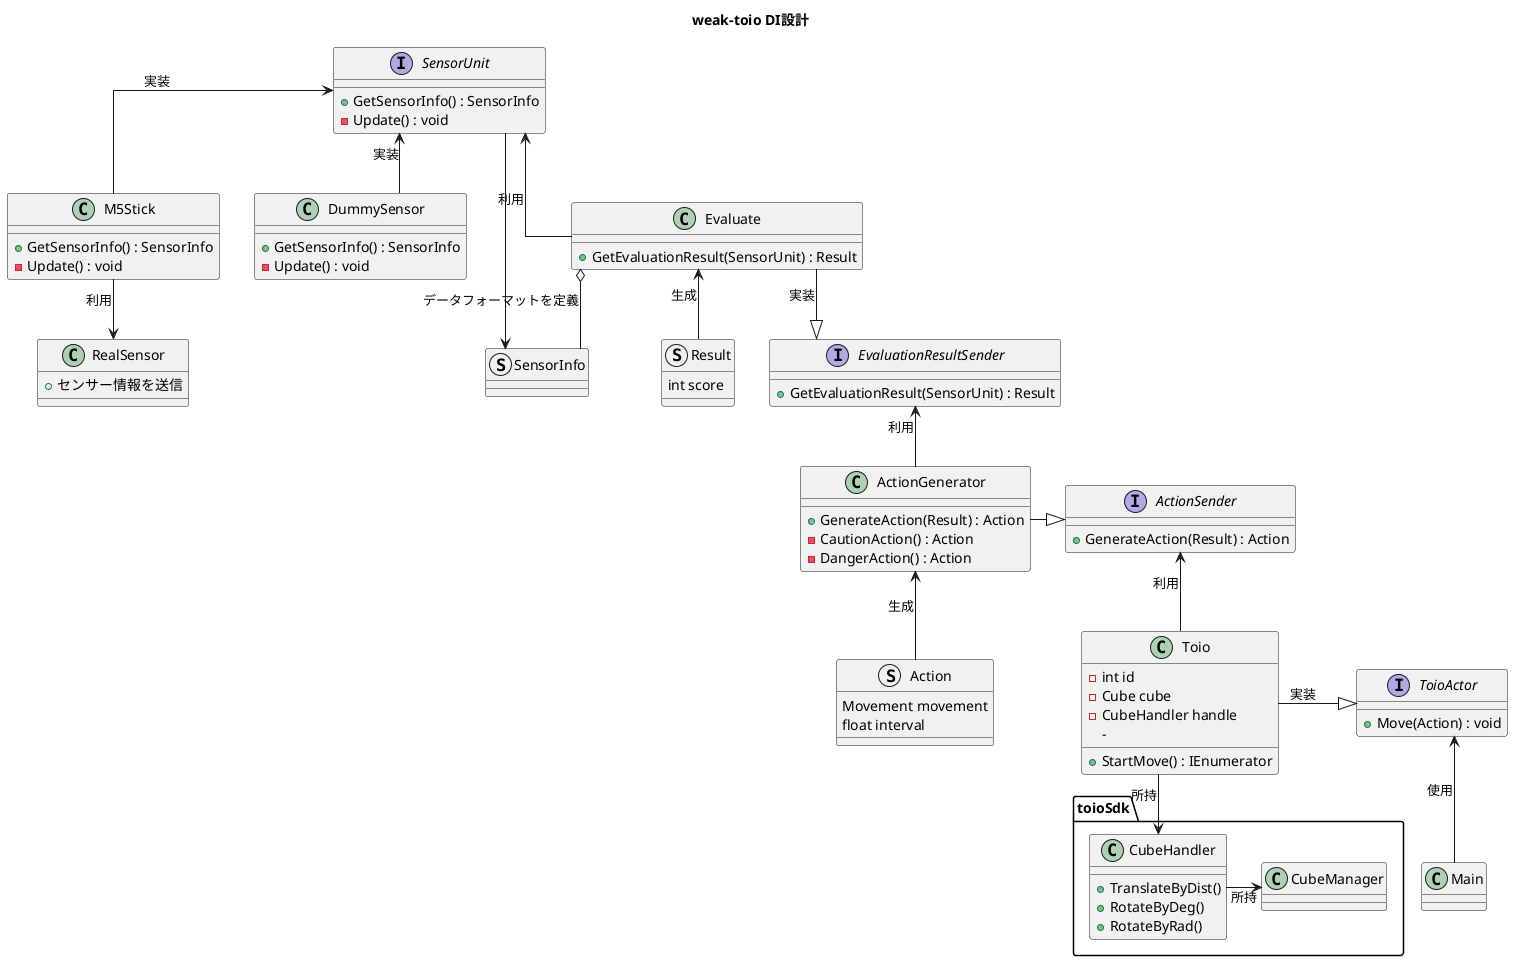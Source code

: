@startuml
title weak-toio DI設計
skinparam Linetype ortho

' オブジェクト
class RealSensor{
	+ センサー情報を送信
}
class M5Stick{
	+ GetSensorInfo() : SensorInfo
	- Update() : void
}
class DummySensor{
	+ GetSensorInfo() : SensorInfo
	- Update() : void
}
struct SensorInfo{}

interface SensorUnit{
	+ GetSensorInfo() : SensorInfo
	- Update() : void
}
class Evaluate{
	+ GetEvaluationResult(SensorUnit) : Result
}
struct Result{
	int score
}

interface EvaluationResultSender{
	+ GetEvaluationResult(SensorUnit) : Result
}
class ActionGenerator{
	+ GenerateAction(Result) : Action
	- CautionAction() : Action
	- DangerAction() : Action
}
struct Action{
	Movement movement
	float interval
}

interface ActionSender{
	+ GenerateAction(Result) : Action
}
class Toio{
	+ StartMove() : IEnumerator
	- int id
	- Cube cube
	- CubeHandler handle
	- 
}
package toioSdk{
	class CubeManager
	class CubeHandler{
		+ TranslateByDist()
		+ RotateByDeg()
		+ RotateByRad()
	}
}
interface ToioActor{
	+ Move(Action) : void
}

' 関係
SensorUnit <-- M5Stick : 実装
M5Stick --> RealSensor : 利用
SensorUnit <-- DummySensor : 実装

SensorUnit <-- Evaluate : 利用
Evaluate o-- SensorInfo : データフォーマットを定義
SensorUnit --> SensorInfo
Evaluate <-- Result : 生成

Evaluate --|> EvaluationResultSender : 実装
EvaluationResultSender <-- ActionGenerator : 利用
ActionGenerator <-- Action : 生成

ActionGenerator -|> ActionSender
ActionSender <-- Toio : 利用
Toio --> CubeHandler : 所持
CubeHandler -> CubeManager : 所持
Toio -right--|> ToioActor : 実装
ToioActor <-- Main : 使用

@enduml